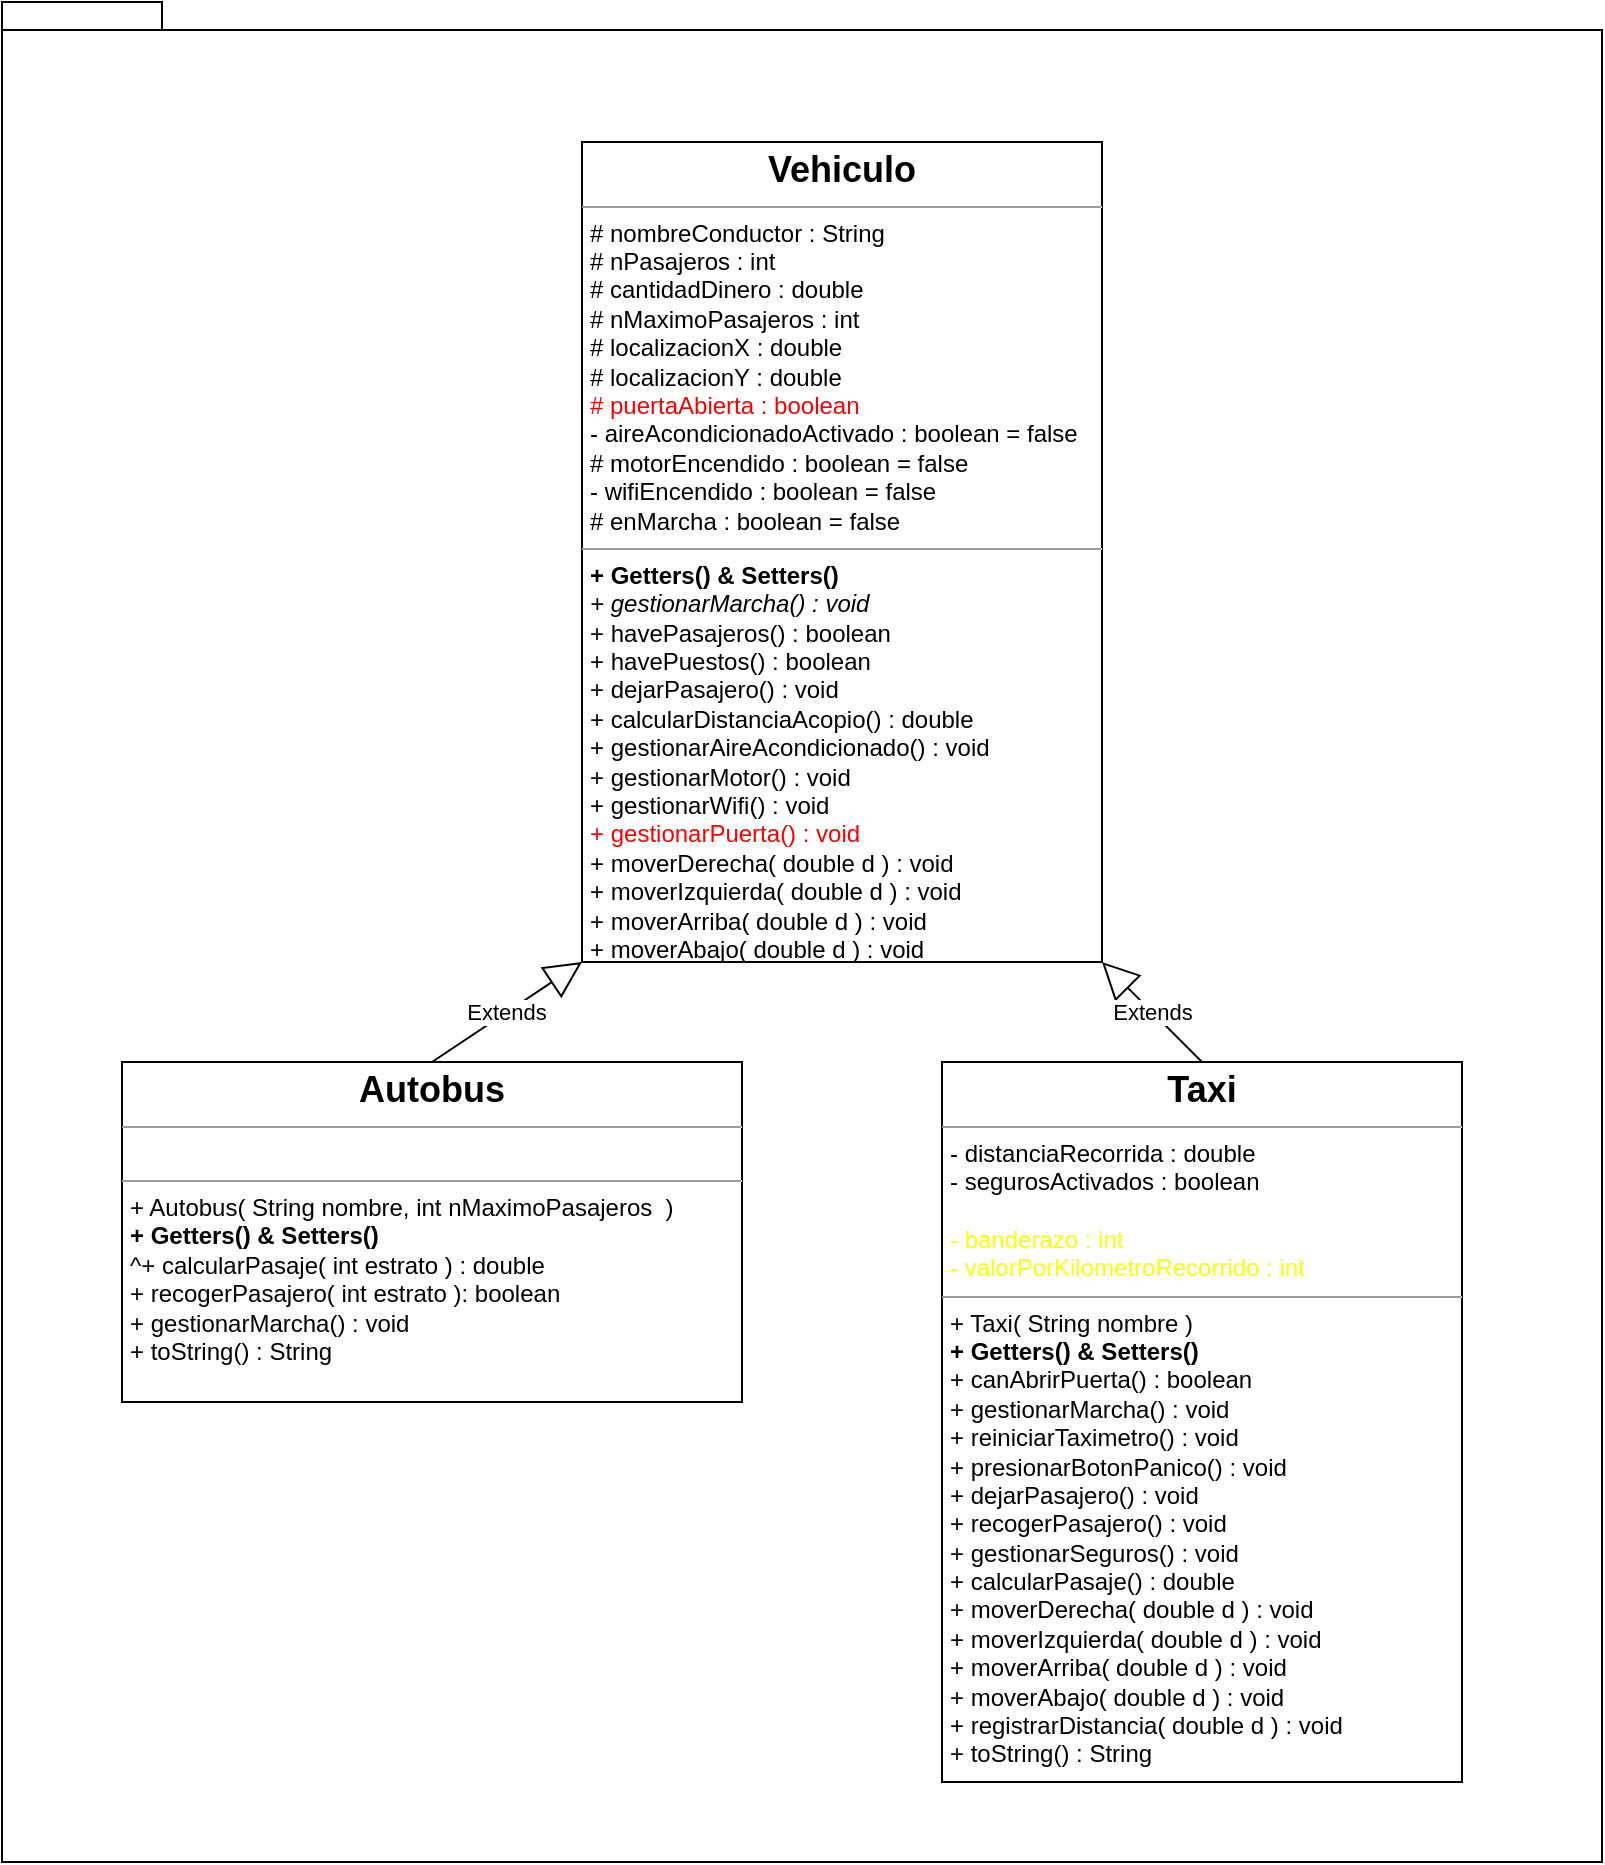 <mxfile>
    <diagram id="PP3DFZEp_nNopTbse7pS" name="Reto 2 - Variante 3 (Diag. Clases)">
        <mxGraphModel dx="1026" dy="474" grid="1" gridSize="10" guides="1" tooltips="1" connect="1" arrows="1" fold="1" page="1" pageScale="1" pageWidth="850" pageHeight="1100" math="0" shadow="0">
            <root>
                <mxCell id="0"/>
                <mxCell id="1" parent="0"/>
                <mxCell id="2" value="" style="shape=folder;fontStyle=1;spacingTop=10;tabWidth=40;tabHeight=14;tabPosition=left;html=1;" parent="1" vertex="1">
                    <mxGeometry x="20" y="40" width="800" height="930" as="geometry"/>
                </mxCell>
                <mxCell id="3" value="&lt;p style=&quot;margin: 0px ; margin-top: 4px ; text-align: center&quot;&gt;&lt;b&gt;&lt;font style=&quot;font-size: 18px&quot;&gt;Vehiculo&lt;/font&gt;&lt;/b&gt;&lt;/p&gt;&lt;hr size=&quot;1&quot;&gt;&lt;p style=&quot;margin: 0px ; margin-left: 4px&quot;&gt;# nombreConductor : String&lt;br&gt;# nPasajeros : int&lt;br&gt;&lt;/p&gt;&lt;p style=&quot;margin: 0px ; margin-left: 4px&quot;&gt;# cantidadDinero : double&lt;/p&gt;&lt;p style=&quot;margin: 0px ; margin-left: 4px&quot;&gt;# nMaximoPasajeros : int&lt;/p&gt;&lt;p style=&quot;margin: 0px ; margin-left: 4px&quot;&gt;# localizacionX : double&lt;/p&gt;&lt;p style=&quot;margin: 0px ; margin-left: 4px&quot;&gt;# localizacionY : double&lt;br&gt;&lt;/p&gt;&lt;p style=&quot;margin: 0px ; margin-left: 4px&quot;&gt;&lt;font color=&quot;#ff0000&quot;&gt;# puertaAbierta : boolean&lt;/font&gt;&lt;/p&gt;&lt;p style=&quot;margin: 0px ; margin-left: 4px&quot;&gt;- aireAcondicionadoActivado : boolean = false&lt;br&gt;&lt;/p&gt;&lt;p style=&quot;margin: 0px ; margin-left: 4px&quot;&gt;# motorEncendido : boolean = false&lt;/p&gt;&lt;p style=&quot;margin: 0px ; margin-left: 4px&quot;&gt;- wifiEncendido : boolean = false&amp;nbsp;&lt;/p&gt;&lt;p style=&quot;margin: 0px ; margin-left: 4px&quot;&gt;# enMarcha : boolean = false&lt;/p&gt;&lt;hr size=&quot;1&quot;&gt;&lt;p style=&quot;margin: 0px ; margin-left: 4px&quot;&gt;&lt;b&gt;+ Getters() &amp;amp; Setters()&lt;/b&gt;&lt;br&gt;&lt;i&gt;+ gestionarMarcha() : void&lt;/i&gt;&lt;/p&gt;&lt;p style=&quot;margin: 0px ; margin-left: 4px&quot;&gt;+ havePasajeros() : boolean&lt;br&gt;&lt;/p&gt;&lt;p style=&quot;margin: 0px ; margin-left: 4px&quot;&gt;+ havePuestos() : boolean&lt;/p&gt;&lt;p style=&quot;margin: 0px ; margin-left: 4px&quot;&gt;+ dejarPasajero() : void&lt;/p&gt;&lt;p style=&quot;margin: 0px ; margin-left: 4px&quot;&gt;+ calcularDistanciaAcopio() : double&lt;/p&gt;&lt;p style=&quot;margin: 0px ; margin-left: 4px&quot;&gt;+ gestionarAireAcondicionado() : void&lt;/p&gt;&lt;p style=&quot;margin: 0px ; margin-left: 4px&quot;&gt;+ gestionarMotor() : void&lt;/p&gt;&lt;p style=&quot;margin: 0px ; margin-left: 4px&quot;&gt;+ gestionarWifi() : void&lt;/p&gt;&lt;p style=&quot;margin: 0px ; margin-left: 4px&quot;&gt;&lt;font color=&quot;#ff0000&quot;&gt;+ gestionarPuerta() : void&lt;/font&gt;&lt;br&gt;&lt;/p&gt;&lt;p style=&quot;margin: 0px ; margin-left: 4px&quot;&gt;+ moverDerecha( double d ) : void&lt;br&gt;&lt;/p&gt;&lt;p style=&quot;margin: 0px ; margin-left: 4px&quot;&gt;+ moverIzquierda( double d ) : void&lt;br&gt;&lt;/p&gt;&lt;p style=&quot;margin: 0px ; margin-left: 4px&quot;&gt;+ moverArriba( double d ) : void&lt;/p&gt;&lt;p style=&quot;margin: 0px ; margin-left: 4px&quot;&gt;+ moverAbajo( double d ) : void&lt;/p&gt;&lt;p style=&quot;margin: 0px ; margin-left: 4px&quot;&gt;+ toString() : String&lt;/p&gt;&lt;p style=&quot;margin: 0px ; margin-left: 4px&quot;&gt;&lt;br&gt;&lt;/p&gt;" style="verticalAlign=top;align=left;overflow=fill;fontSize=12;fontFamily=Helvetica;html=1;" parent="1" vertex="1">
                    <mxGeometry x="310" y="110" width="260" height="410" as="geometry"/>
                </mxCell>
                <mxCell id="4" value="&lt;p style=&quot;margin: 0px ; margin-top: 4px ; text-align: center&quot;&gt;&lt;b&gt;&lt;font style=&quot;font-size: 18px&quot;&gt;Autobus&lt;/font&gt;&lt;/b&gt;&lt;/p&gt;&lt;hr size=&quot;1&quot;&gt;&lt;p style=&quot;margin: 0px ; margin-left: 4px&quot;&gt;&lt;br&gt;&lt;/p&gt;&lt;hr size=&quot;1&quot;&gt;&lt;p style=&quot;margin: 0px ; margin-left: 4px&quot;&gt;+ Autobus( String nombre, int nMaximoPasajeros&amp;nbsp; )&lt;b&gt;&lt;br&gt;+ Getters() &amp;amp; Setters()&lt;/b&gt;&lt;br&gt;^+ calcularPasaje( int estrato ) : double&lt;/p&gt;&lt;p style=&quot;margin: 0px ; margin-left: 4px&quot;&gt;+ recogerPasajero( int estrato ): boolean&lt;br&gt;&lt;/p&gt;&lt;p style=&quot;margin: 0px ; margin-left: 4px&quot;&gt;+ gestionarMarcha() : void&lt;/p&gt;&lt;p style=&quot;margin: 0px ; margin-left: 4px&quot;&gt;+ toString() : String&lt;/p&gt;&lt;p style=&quot;margin: 0px ; margin-left: 4px&quot;&gt;&lt;br&gt;&lt;/p&gt;" style="verticalAlign=top;align=left;overflow=fill;fontSize=12;fontFamily=Helvetica;html=1;" parent="1" vertex="1">
                    <mxGeometry x="80" y="570" width="310" height="170" as="geometry"/>
                </mxCell>
                <mxCell id="5" value="&lt;p style=&quot;margin: 0px ; margin-top: 4px ; text-align: center&quot;&gt;&lt;b&gt;&lt;font style=&quot;font-size: 18px&quot;&gt;Taxi&lt;/font&gt;&lt;/b&gt;&lt;/p&gt;&lt;hr size=&quot;1&quot;&gt;&lt;p style=&quot;margin: 0px ; margin-left: 4px&quot;&gt;- distanciaRecorrida : double&lt;/p&gt;&lt;p style=&quot;margin: 0px ; margin-left: 4px&quot;&gt;- segurosActivados : boolean&amp;nbsp;&lt;br&gt;&lt;br&gt;&lt;font color=&quot;#ffff00&quot;&gt;- banderazo : int&lt;/font&gt;&lt;/p&gt;&lt;p style=&quot;margin: 0px ; margin-left: 4px&quot;&gt;&lt;font color=&quot;#ffff00&quot;&gt;- valorPorKilometroRecorrido : int&lt;/font&gt;&lt;/p&gt;&lt;hr size=&quot;1&quot;&gt;&lt;p style=&quot;margin: 0px ; margin-left: 4px&quot;&gt;+ Taxi( String nombre )&lt;b&gt;&lt;br&gt;+ Getters() &amp;amp; Setters()&lt;/b&gt;&lt;br&gt;&lt;/p&gt;&lt;p style=&quot;margin: 0px ; margin-left: 4px&quot;&gt;+ canAbrirPuerta() : boolean&lt;/p&gt;&lt;p style=&quot;margin: 0px ; margin-left: 4px&quot;&gt;+ gestionarMarcha() : void&lt;/p&gt;&lt;p style=&quot;margin: 0px ; margin-left: 4px&quot;&gt;+ reiniciarTaximetro() : void&lt;/p&gt;&lt;p style=&quot;margin: 0px ; margin-left: 4px&quot;&gt;+ presionarBotonPanico() : void&lt;br&gt;&lt;/p&gt;&lt;p style=&quot;margin: 0px ; margin-left: 4px&quot;&gt;+ dejarPasajero() : void&lt;/p&gt;&lt;p style=&quot;margin: 0px ; margin-left: 4px&quot;&gt;+ recogerPasajero() : void&lt;/p&gt;&lt;p style=&quot;margin: 0px ; margin-left: 4px&quot;&gt;+ gestionarSeguros() : void&lt;/p&gt;&lt;p style=&quot;margin: 0px ; margin-left: 4px&quot;&gt;+ calcularPasaje() : double&lt;br&gt;&lt;/p&gt;&lt;p style=&quot;margin: 0px 0px 0px 4px&quot;&gt;+ moverDerecha( double d ) : void&lt;br&gt;&lt;/p&gt;&lt;p style=&quot;margin: 0px 0px 0px 4px&quot;&gt;+ moverIzquierda( double d ) : void&lt;br&gt;&lt;/p&gt;&lt;p style=&quot;margin: 0px 0px 0px 4px&quot;&gt;+ moverArriba( double d ) : void&lt;/p&gt;&lt;p style=&quot;margin: 0px 0px 0px 4px&quot;&gt;+ moverAbajo( double d ) : void&lt;/p&gt;&lt;p style=&quot;margin: 0px 0px 0px 4px&quot;&gt;+ registrarDistancia( double d ) : void&lt;/p&gt;&lt;p style=&quot;margin: 0px ; margin-left: 4px&quot;&gt;+ toString() : String&lt;/p&gt;&lt;p style=&quot;margin: 0px ; margin-left: 4px&quot;&gt;&lt;br&gt;&lt;/p&gt;" style="verticalAlign=top;align=left;overflow=fill;fontSize=12;fontFamily=Helvetica;html=1;" parent="1" vertex="1">
                    <mxGeometry x="490" y="570" width="260" height="360" as="geometry"/>
                </mxCell>
                <mxCell id="7" value="Extends" style="endArrow=block;endSize=16;endFill=0;html=1;exitX=0.5;exitY=0;exitDx=0;exitDy=0;entryX=0;entryY=1;entryDx=0;entryDy=0;" parent="1" source="4" target="3" edge="1">
                    <mxGeometry width="160" relative="1" as="geometry">
                        <mxPoint x="440" y="510" as="sourcePoint"/>
                        <mxPoint x="600" y="510" as="targetPoint"/>
                    </mxGeometry>
                </mxCell>
                <mxCell id="8" value="Extends" style="endArrow=block;endSize=16;endFill=0;html=1;exitX=0.5;exitY=0;exitDx=0;exitDy=0;entryX=1;entryY=1;entryDx=0;entryDy=0;" parent="1" source="5" target="3" edge="1">
                    <mxGeometry width="160" relative="1" as="geometry">
                        <mxPoint x="440" y="510" as="sourcePoint"/>
                        <mxPoint x="600" y="510" as="targetPoint"/>
                    </mxGeometry>
                </mxCell>
            </root>
        </mxGraphModel>
    </diagram>
</mxfile>
